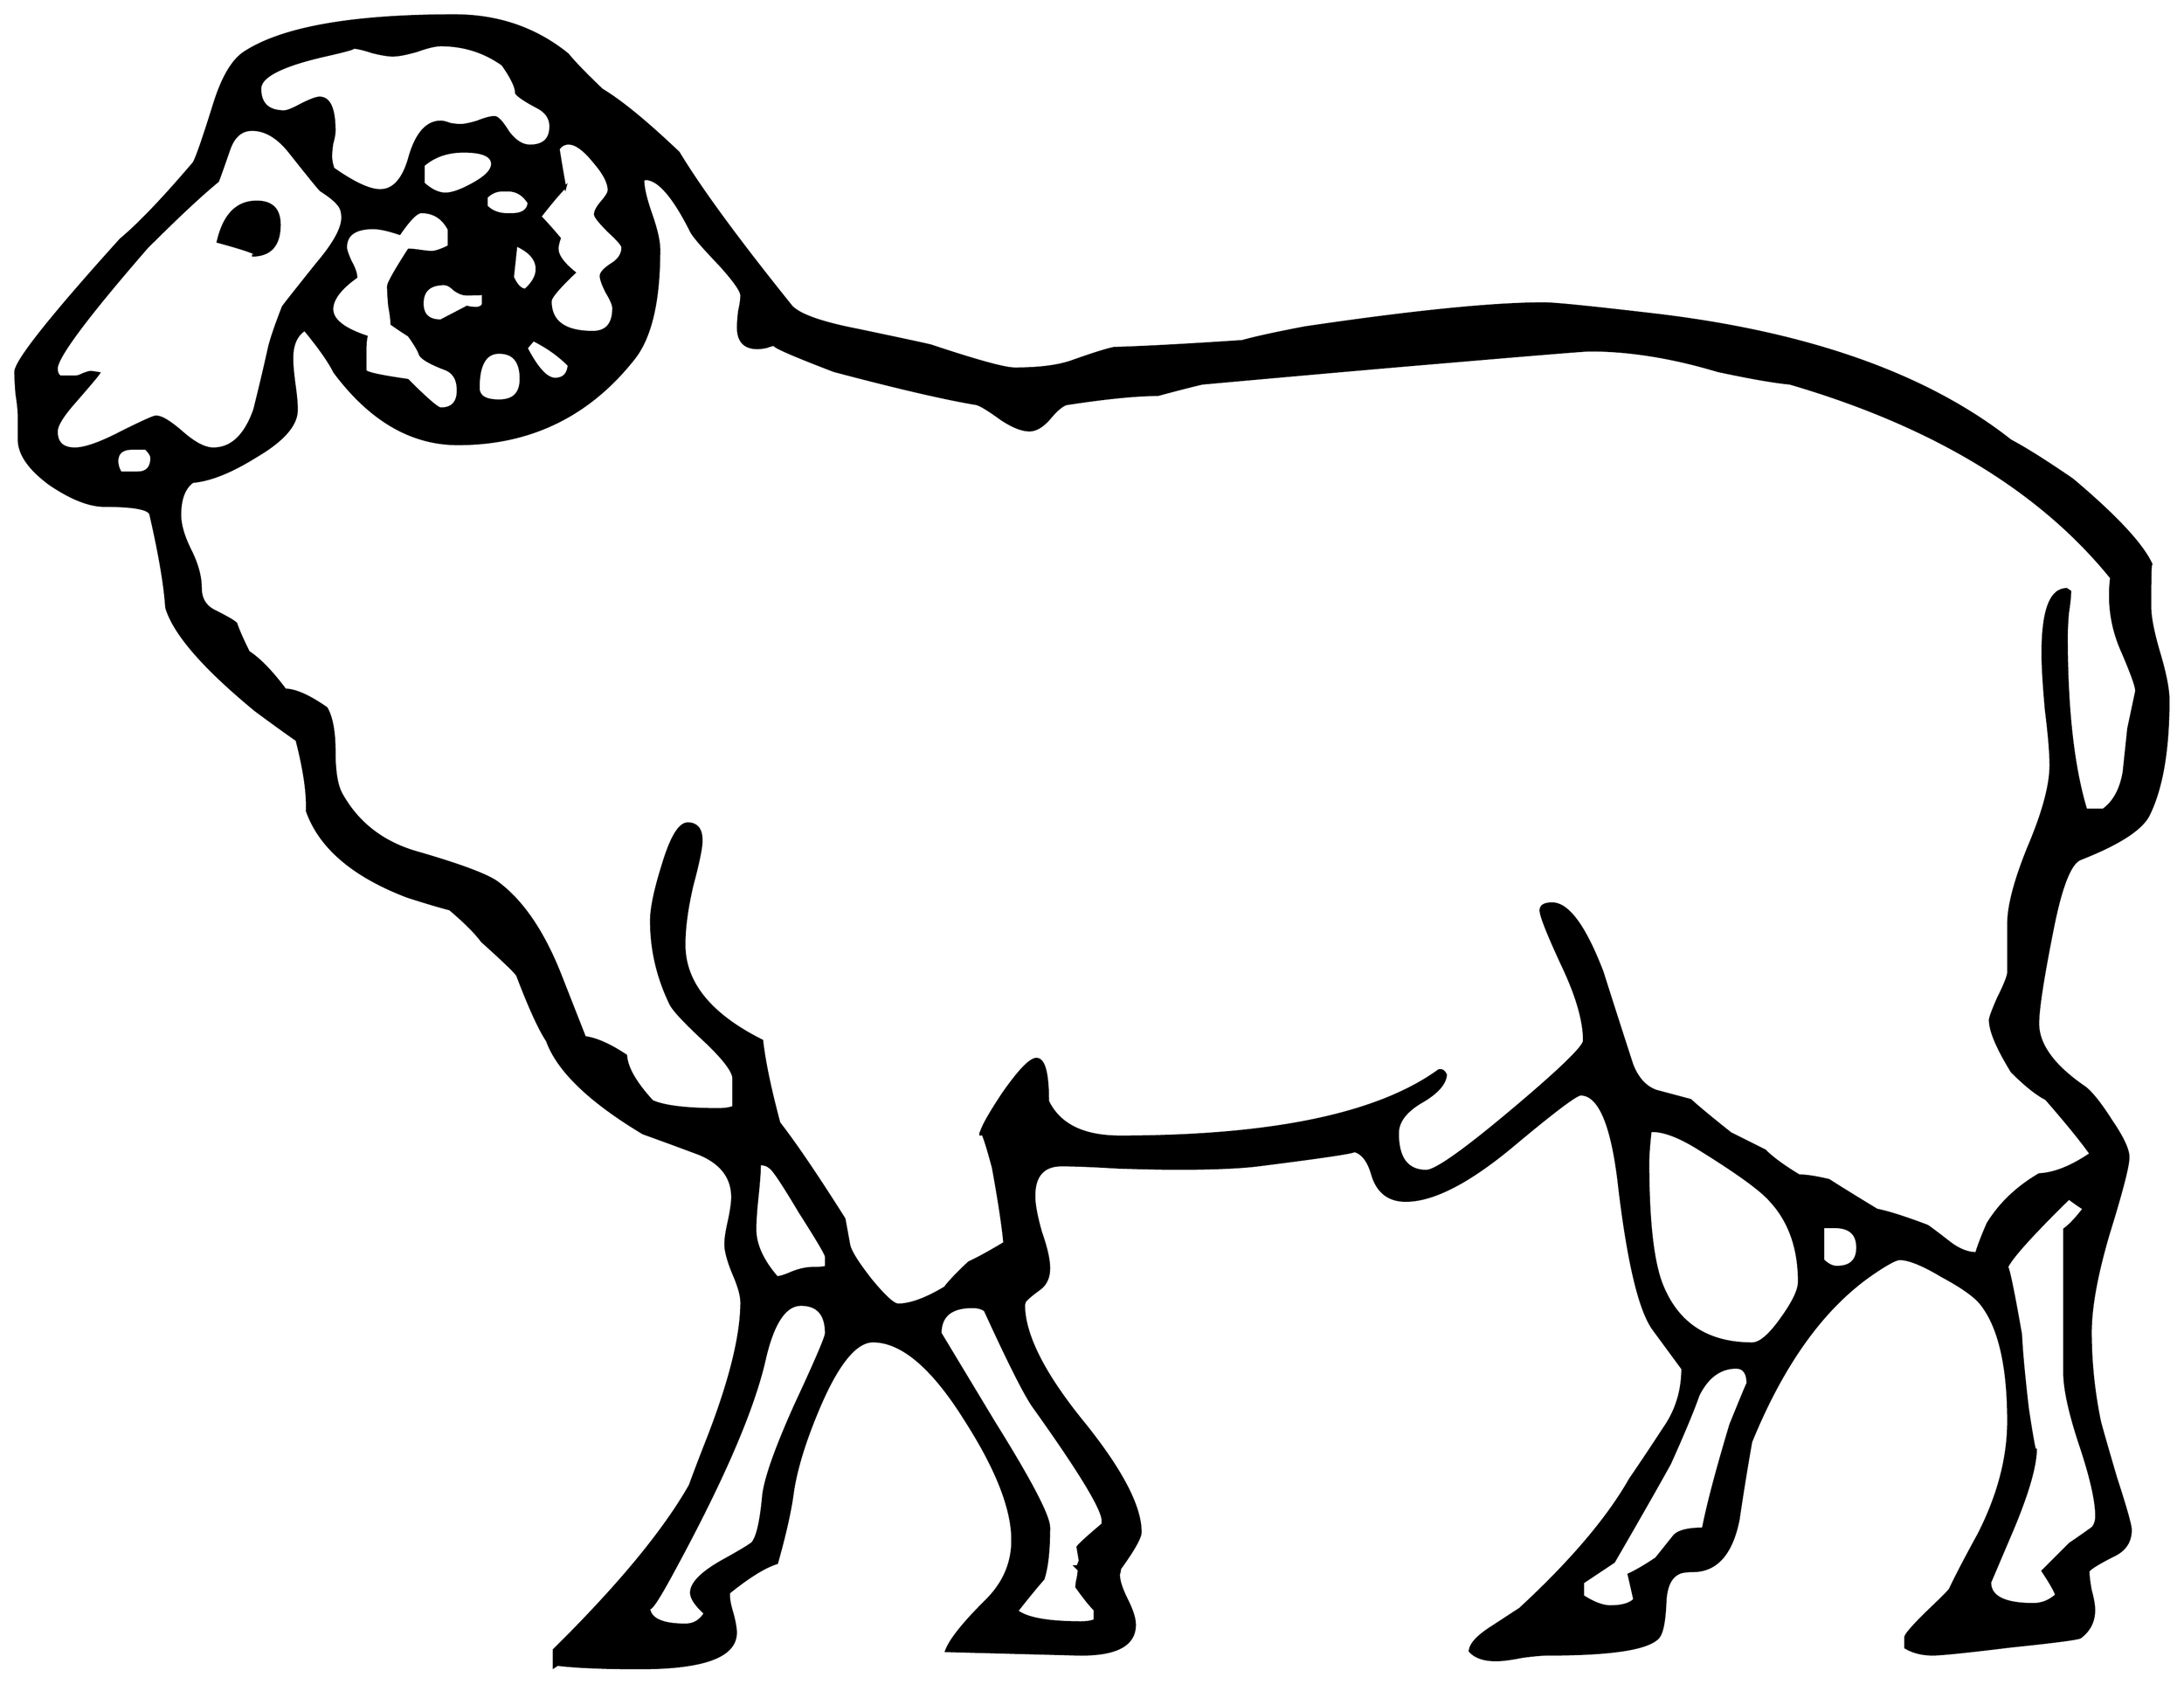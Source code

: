 


\begin{tikzpicture}[y=0.80pt, x=0.80pt, yscale=-1.0, xscale=1.0, inner sep=0pt, outer sep=0pt]
\begin{scope}[shift={(100.0,1774.0)},nonzero rule]
  \path[draw=.,fill=.,line width=1.600pt] (1947.0,-774.0) ..
    controls (1947.0,-730.667) and (1941.333,-697.333) ..
    (1930.0,-674.0) .. controls (1924.0,-661.333) and
    (1904.0,-648.333) .. (1870.0,-635.0) .. controls
    (1861.333,-631.667) and (1853.333,-611.667) .. (1846.0,-575.0) ..
    controls (1837.333,-531.667) and (1833.0,-503.667) ..
    (1833.0,-491.0) .. controls (1833.0,-472.333) and
    (1846.667,-453.667) .. (1874.0,-435.0) .. controls
    (1880.0,-430.333) and (1887.667,-420.667) .. (1897.0,-406.0) ..
    controls (1907.0,-391.333) and (1912.0,-380.667) ..
    (1912.0,-374.0) .. controls (1912.0,-366.667) and
    (1906.333,-344.667) .. (1895.0,-308.0) .. controls
    (1884.333,-272.0) and (1879.0,-243.0) .. (1879.0,-221.0) ..
    controls (1879.0,-195.0) and (1881.667,-169.0) ..
    (1887.0,-143.0) .. controls (1888.333,-137.667) and
    (1893.0,-121.333) .. (1901.0,-94.0) .. controls (1909.667,-67.333)
    and (1914.0,-52.0) .. (1914.0,-48.0) .. controls
    (1914.0,-38.0) and (1909.333,-30.667) .. (1900.0,-26.0) ..
    controls (1886.667,-19.333) and (1879.0,-14.667) .. (1877.0,-12.0)
    .. controls (1877.0,-8.0) and (1877.667,-2.333) .. (1879.0,5.0)
    .. controls (1881.0,12.333) and (1882.0,18.0) .. (1882.0,22.0)
    .. controls (1882.0,32.0) and (1878.0,40.0) .. (1870.0,46.0)
    .. controls (1868.0,47.333) and (1847.667,50.0) .. (1809.0,54.0)
    .. controls (1771.0,58.667) and (1748.333,61.0) .. (1741.0,61.0)
    .. controls (1731.667,61.0) and (1723.667,59.0) .. (1717.0,55.0)
    -- (1717.0,46.0) .. controls (1717.0,44.0) and (1722.667,37.333)
    .. (1734.0,26.0) .. controls (1748.0,12.667) and (1755.333,5.333)
    .. (1756.0,4.0) .. controls (1761.333,-7.333) and (1769.667,-23.333)
    .. (1781.0,-44.0) .. controls (1798.333,-78.0) and
    (1807.0,-111.0) .. (1807.0,-143.0) .. controls
    (1807.0,-191.667) and (1799.0,-226.0) .. (1783.0,-246.0) ..
    controls (1777.667,-252.667) and (1766.333,-260.667) ..
    (1749.0,-270.0) .. controls (1732.333,-280.0) and
    (1720.0,-285.0) .. (1712.0,-285.0) .. controls
    (1708.667,-285.0) and (1700.667,-280.667) .. (1688.0,-272.0) ..
    controls (1645.333,-242.667) and (1610.0,-193.667) ..
    (1582.0,-125.0) .. controls (1578.0,-102.333) and
    (1574.333,-79.667) .. (1571.0,-57.0) .. controls (1565.0,-27.0)
    and (1551.667,-12.0) .. (1531.0,-12.0) .. controls
    (1527.0,-12.0) and (1523.667,-11.667) .. (1521.0,-11.0) ..
    controls (1512.333,-8.333) and (1507.667,0.333) .. (1507.0,15.0) ..
    controls (1506.333,31.667) and (1504.333,42.0) .. (1501.0,46.0) ..
    controls (1492.333,56.0) and (1460.333,61.0) .. (1405.0,61.0) ..
    controls (1399.667,61.0) and (1392.0,61.667) .. (1382.0,63.0) ..
    controls (1372.0,65.0) and (1364.333,66.0) .. (1359.0,66.0) ..
    controls (1348.333,66.0) and (1340.667,63.333) .. (1336.0,58.0) ..
    controls (1336.667,52.0) and (1342.667,45.333) .. (1354.0,38.0) ..
    controls (1371.333,26.667) and (1380.0,21.0) .. (1380.0,21.0) ..
    controls (1424.667,-20.333) and (1456.667,-58.0) .. (1476.0,-92.0)
    .. controls (1486.0,-106.667) and (1496.0,-121.667) ..
    (1506.0,-137.0) .. controls (1516.667,-152.333) and
    (1522.0,-169.667) .. (1522.0,-189.0) .. controls
    (1522.0,-189.0) and (1513.667,-200.333) .. (1497.0,-223.0) ..
    controls (1485.0,-239.0) and (1475.0,-280.0) ..
    (1467.0,-346.0) .. controls (1461.0,-401.333) and
    (1449.667,-429.0) .. (1433.0,-429.0) .. controls
    (1429.0,-429.0) and (1408.333,-413.333) .. (1371.0,-382.0) ..
    controls (1333.667,-351.333) and (1303.333,-336.0) ..
    (1280.0,-336.0) .. controls (1265.333,-336.0) and
    (1255.667,-343.333) .. (1251.0,-358.0) .. controls
    (1247.0,-372.667) and (1240.333,-380.0) .. (1231.0,-380.0) ..
    controls (1246.333,-380.0) and (1219.667,-375.667) ..
    (1151.0,-367.0) .. controls (1135.0,-365.0) and
    (1111.333,-364.0) .. (1080.0,-364.0) .. controls
    (1068.667,-364.0) and (1051.667,-364.333) .. (1029.0,-365.0) ..
    controls (1007.0,-366.333) and (990.333,-367.0) ..
    (979.0,-367.0) .. controls (963.0,-367.0) and (955.0,-358.0)
    .. (955.0,-340.0) .. controls (955.0,-332.667) and
    (957.0,-322.0) .. (961.0,-308.0) .. controls (965.667,-294.667)
    and (968.0,-284.333) .. (968.0,-277.0) .. controls
    (968.0,-269.0) and (965.333,-263.0) .. (960.0,-259.0) ..
    controls (952.667,-253.667) and (948.333,-250.0) .. (947.0,-248.0)
    -- (947.0,-249.0) .. controls (947.0,-248.333) and
    (946.667,-247.0) .. (946.0,-245.0) .. controls (946.0,-219.0)
    and (963.0,-185.0) .. (997.0,-143.0) .. controls
    (1031.0,-101.0) and (1048.0,-68.667) .. (1048.0,-46.0) ..
    controls (1048.0,-41.333) and (1042.0,-30.667) .. (1030.0,-14.0)
    .. controls (1030.0,-12.667) and (1029.667,-11.0) ..
    (1029.0,-9.0) .. controls (1029.0,-3.667) and (1031.333,3.667) ..
    (1036.0,13.0) .. controls (1040.667,22.333) and (1043.0,29.667) ..
    (1043.0,35.0) .. controls (1043.0,53.0) and (1026.333,61.667) ..
    (993.0,61.0) -- (878.0,58.0) .. controls (881.333,48.667) and
    (892.667,34.333) .. (912.0,15.0) .. controls (928.0,-0.333) and
    (936.0,-18.333) .. (936.0,-39.0) .. controls (936.0,-66.333) and
    (922.333,-101.333) .. (895.0,-144.0) .. controls (866.333,-190.0)
    and (839.333,-213.0) .. (814.0,-213.0) .. controls
    (799.333,-213.0) and (784.0,-194.667) .. (768.0,-158.0) ..
    controls (755.333,-128.667) and (747.333,-103.333) .. (744.0,-82.0)
    .. controls (742.0,-66.0) and (737.333,-45.0) .. (730.0,-19.0)
    .. controls (719.333,-15.667) and (705.333,-7.0) .. (688.0,7.0) --
    (688.0,10.0) .. controls (688.0,13.333) and (689.0,18.333) ..
    (691.0,25.0) .. controls (693.0,32.333) and (694.0,38.0) ..
    (694.0,42.0) .. controls (694.0,62.667) and (666.0,73.0) ..
    (610.0,73.0) .. controls (578.667,73.0) and (554.667,72.0) ..
    (538.0,70.0) -- (535.0,72.0) -- (535.0,57.0) .. controls
    (591.667,1.0) and (631.333,-47.0) .. (654.0,-87.0) .. controls
    (657.333,-96.333) and (662.667,-110.333) .. (670.0,-129.0) ..
    controls (689.333,-179.0) and (699.0,-218.333) .. (699.0,-247.0)
    .. controls (699.0,-253.0) and (696.667,-261.333) ..
    (692.0,-272.0) .. controls (687.333,-283.333) and (685.0,-292.0)
    .. (685.0,-298.0) .. controls (685.0,-302.667) and
    (686.0,-309.333) .. (688.0,-318.0) .. controls (690.0,-327.333)
    and (691.0,-334.333) .. (691.0,-339.0) .. controls
    (691.0,-356.333) and (681.333,-369.0) .. (662.0,-377.0) ..
    controls (646.0,-383.0) and (629.667,-389.0) .. (613.0,-395.0)
    .. controls (566.333,-423.0) and (538.333,-450.0) ..
    (529.0,-476.0) .. controls (522.333,-486.0) and (513.667,-505.0)
    .. (503.0,-533.0) .. controls (502.333,-535.0) and
    (492.0,-545.0) .. (472.0,-563.0) .. controls (466.667,-570.333)
    and (457.333,-579.667) .. (444.0,-591.0) .. controls
    (436.0,-593.0) and (423.667,-596.667) .. (407.0,-602.0) ..
    controls (359.667,-620.0) and (330.333,-645.0) .. (319.0,-677.0)
    .. controls (319.667,-692.333) and (316.667,-713.0) ..
    (310.0,-739.0) .. controls (301.333,-745.0) and (289.333,-753.667)
    .. (274.0,-765.0) .. controls (228.667,-802.333) and
    (202.667,-832.333) .. (196.0,-855.0) .. controls (194.667,-875.0)
    and (190.0,-902.333) .. (182.0,-937.0) .. controls
    (180.0,-941.667) and (166.667,-944.0) .. (142.0,-944.0) ..
    controls (128.667,-944.0) and (112.667,-950.333) .. (94.0,-963.0)
    .. controls (76.0,-976.333) and (67.0,-989.333) ..
    (67.0,-1002.0) -- (67.0,-1023.0) .. controls (67.0,-1027.0)
    and (66.333,-1033.333) .. (65.0,-1042.0) .. controls
    (64.333,-1050.667) and (64.0,-1057.0) .. (64.0,-1061.0) ..
    controls (64.0,-1070.333) and (94.667,-1109.0) ..
    (156.0,-1177.0) .. controls (172.0,-1190.333) and
    (193.333,-1212.667) .. (220.0,-1244.0) .. controls
    (222.667,-1248.667) and (228.667,-1266.0) .. (238.0,-1296.0) ..
    controls (245.333,-1319.333) and (254.333,-1334.333) ..
    (265.0,-1341.0) .. controls (298.333,-1362.333) and
    (359.333,-1373.0) .. (448.0,-1373.0) .. controls
    (486.0,-1373.0) and (519.0,-1361.667) .. (547.0,-1339.0) ..
    controls (553.0,-1331.667) and (563.0,-1321.333) ..
    (577.0,-1308.0) .. controls (593.667,-1298.0) and
    (616.0,-1279.667) .. (644.0,-1253.0) .. controls
    (663.333,-1221.0) and (696.333,-1176.0) .. (743.0,-1118.0) ..
    controls (750.333,-1110.667) and (769.333,-1104.0) ..
    (800.0,-1098.0) .. controls (841.333,-1089.333) and
    (863.0,-1084.667) .. (865.0,-1084.0) .. controls
    (905.0,-1070.667) and (929.333,-1064.0) .. (938.0,-1064.0) ..
    controls (958.667,-1064.0) and (975.0,-1066.0) ..
    (987.0,-1070.0) .. controls (1005.667,-1076.667) and
    (1018.333,-1080.667) .. (1025.0,-1082.0) .. controls
    (1049.667,-1082.667) and (1087.0,-1084.667) .. (1137.0,-1088.0) ..
    controls (1149.0,-1091.333) and (1167.333,-1095.333) ..
    (1192.0,-1100.0) .. controls (1286.667,-1114.0) and
    (1356.333,-1121.0) .. (1401.0,-1121.0) .. controls
    (1410.333,-1121.0) and (1443.333,-1117.667) .. (1500.0,-1111.0) ..
    controls (1633.333,-1095.0) and (1736.333,-1058.333) ..
    (1809.0,-1001.0) .. controls (1821.667,-994.333) and
    (1839.667,-983.0) .. (1863.0,-967.0) .. controls
    (1901.0,-935.0) and (1924.0,-910.333) .. (1932.0,-893.0) ..
    controls (1931.333,-894.333) and (1931.0,-882.0) ..
    (1931.0,-856.0) .. controls (1931.0,-846.667) and
    (1933.667,-833.0) .. (1939.0,-815.0) .. controls
    (1944.333,-797.0) and (1947.0,-783.333) .. (1947.0,-774.0) --
    cycle(1884.0,-60.0) .. controls (1884.0,-73.333) and
    (1879.333,-94.0) .. (1870.0,-122.0) .. controls
    (1860.667,-150.0) and (1856.0,-171.333) .. (1856.0,-186.0) --
    (1856.0,-311.0) .. controls (1860.667,-314.333) and
    (1866.333,-320.333) .. (1873.0,-329.0) .. controls
    (1869.667,-331.0) and (1865.333,-334.0) .. (1860.0,-338.0) ..
    controls (1823.333,-302.0) and (1805.0,-281.0) ..
    (1805.0,-275.0) .. controls (1805.0,-287.0) and
    (1809.333,-268.333) .. (1818.0,-219.0) .. controls
    (1818.667,-204.333) and (1820.667,-182.667) .. (1824.0,-154.0) ..
    controls (1828.667,-123.333) and (1831.0,-111.667) ..
    (1831.0,-119.0) .. controls (1831.0,-104.333) and
    (1824.333,-81.0) .. (1811.0,-49.0) .. controls (1797.667,-17.667)
    and (1791.0,-2.0) .. (1791.0,-2.0) .. controls (1791.0,10.667)
    and (1803.667,17.0) .. (1829.0,17.0) .. controls (1836.333,17.0)
    and (1843.0,14.333) .. (1849.0,9.0) .. controls (1847.667,5.0)
    and (1843.667,-2.0) .. (1837.0,-12.0) .. controls
    (1842.333,-17.333) and (1850.333,-25.333) .. (1861.0,-36.0) ..
    controls (1867.0,-40.0) and (1873.667,-44.667) .. (1881.0,-50.0)
    .. controls (1883.0,-52.667) and (1884.0,-56.0) ..
    (1884.0,-60.0) -- cycle(1675.0,-295.0) .. controls
    (1675.0,-307.0) and (1668.333,-313.0) .. (1655.0,-313.0) --
    (1645.0,-313.0) -- (1645.0,-284.0) .. controls
    (1649.0,-280.0) and (1653.0,-278.0) .. (1657.0,-278.0) ..
    controls (1669.0,-278.0) and (1675.0,-283.667) ..
    (1675.0,-295.0) -- cycle(1624.0,-265.0) .. controls
    (1624.0,-294.333) and (1615.667,-318.0) .. (1599.0,-336.0) ..
    controls (1591.0,-345.333) and (1570.333,-360.333) ..
    (1537.0,-381.0) .. controls (1519.0,-392.333) and
    (1504.667,-397.667) .. (1494.0,-397.0) .. controls
    (1492.667,-384.333) and (1492.0,-375.333) .. (1492.0,-370.0) ..
    controls (1492.0,-320.667) and (1495.667,-285.667) ..
    (1503.0,-265.0) .. controls (1516.333,-229.0) and
    (1543.0,-211.0) .. (1583.0,-211.0) .. controls
    (1589.667,-211.0) and (1598.0,-218.0) .. (1608.0,-232.0) ..
    controls (1618.667,-246.667) and (1624.0,-257.667) ..
    (1624.0,-265.0) -- cycle(1919.0,-782.0) .. controls
    (1919.0,-786.0) and (1914.667,-798.0) .. (1906.0,-818.0) ..
    controls (1897.333,-838.0) and (1894.333,-859.0) ..
    (1897.0,-881.0) .. controls (1835.0,-957.667) and
    (1741.333,-1014.333) .. (1616.0,-1051.0) .. controls
    (1602.0,-1052.333) and (1581.0,-1056.0) .. (1553.0,-1062.0) ..
    controls (1513.0,-1074.0) and (1475.667,-1080.0) ..
    (1441.0,-1080.0) .. controls (1437.0,-1080.0) and
    (1396.0,-1076.667) .. (1318.0,-1070.0) .. controls
    (1270.0,-1066.0) and (1198.0,-1059.667) .. (1102.0,-1051.0) ..
    controls (1093.333,-1049.0) and (1080.333,-1045.667) ..
    (1063.0,-1041.0) .. controls (1044.333,-1041.0) and
    (1017.667,-1038.333) .. (983.0,-1033.0) .. controls
    (979.0,-1031.667) and (974.0,-1027.333) .. (968.0,-1020.0) ..
    controls (962.0,-1013.333) and (956.333,-1010.0) ..
    (951.0,-1010.0) .. controls (944.333,-1010.0) and
    (936.0,-1013.333) .. (926.0,-1020.0) .. controls
    (916.0,-1027.333) and (909.0,-1031.667) .. (905.0,-1033.0) ..
    controls (877.0,-1037.667) and (835.333,-1047.333) ..
    (780.0,-1062.0) .. controls (740.0,-1077.333) and
    (723.0,-1085.0) .. (729.0,-1085.0) .. controls
    (727.0,-1085.0) and (724.333,-1084.333) .. (721.0,-1083.0) ..
    controls (717.667,-1082.333) and (715.0,-1082.0) ..
    (713.0,-1082.0) .. controls (701.667,-1082.0) and
    (696.0,-1088.0) .. (696.0,-1100.0) .. controls
    (696.0,-1103.333) and (696.333,-1108.0) .. (697.0,-1114.0) ..
    controls (698.333,-1120.0) and (699.0,-1124.667) ..
    (699.0,-1128.0) .. controls (699.0,-1132.0) and
    (692.667,-1141.0) .. (680.0,-1155.0) .. controls
    (665.333,-1170.333) and (657.0,-1180.0) .. (655.0,-1184.0) ..
    controls (639.667,-1214.667) and (626.333,-1230.0) ..
    (615.0,-1230.0) -- (613.0,-1229.0) .. controls
    (613.0,-1222.333) and (615.333,-1212.333) .. (620.0,-1199.0) ..
    controls (624.667,-1185.667) and (627.0,-1175.333) ..
    (627.0,-1168.0) .. controls (627.0,-1123.333) and
    (619.667,-1091.667) .. (605.0,-1073.0) .. controls
    (565.667,-1023.0) and (514.333,-998.0) .. (451.0,-998.0) ..
    controls (410.333,-998.0) and (374.333,-1019.0) ..
    (343.0,-1061.0) .. controls (338.333,-1070.333) and
    (329.667,-1082.667) .. (317.0,-1098.0) .. controls
    (309.667,-1093.333) and (306.0,-1085.0) .. (306.0,-1073.0) ..
    controls (306.0,-1067.667) and (306.667,-1060.0) ..
    (308.0,-1050.0) .. controls (309.333,-1040.667) and
    (310.0,-1033.333) .. (310.0,-1028.0) .. controls
    (310.0,-1014.667) and (298.0,-1001.0) .. (274.0,-987.0) ..
    controls (252.667,-973.667) and (234.333,-966.333) .. (219.0,-965.0)
    .. controls (211.667,-959.667) and (208.0,-950.0) ..
    (208.0,-936.0) .. controls (208.0,-927.333) and (211.0,-917.0)
    .. (217.0,-905.0) .. controls (223.0,-893.0) and
    (226.0,-882.0) .. (226.0,-872.0) .. controls (226.0,-862.667)
    and (230.0,-856.0) .. (238.0,-852.0) .. controls
    (248.667,-846.667) and (255.0,-843.0) .. (257.0,-841.0) ..
    controls (259.0,-835.0) and (262.667,-826.667) .. (268.0,-816.0)
    .. controls (277.333,-810.0) and (288.0,-799.0) ..
    (300.0,-783.0) .. controls (308.667,-783.0) and (320.667,-777.667)
    .. (336.0,-767.0) .. controls (340.667,-759.0) and
    (343.0,-746.333) .. (343.0,-729.0) .. controls (343.0,-711.667)
    and (345.0,-699.333) .. (349.0,-692.0) .. controls
    (363.0,-666.667) and (384.667,-649.667) .. (414.0,-641.0) ..
    controls (453.333,-629.667) and (477.333,-620.667) .. (486.0,-614.0)
    .. controls (507.333,-598.0) and (525.333,-571.667) ..
    (540.0,-535.0) .. controls (547.333,-516.333) and (554.667,-497.667)
    .. (562.0,-479.0) .. controls (572.0,-477.667) and
    (584.0,-472.333) .. (598.0,-463.0) .. controls (598.667,-452.333)
    and (606.333,-439.0) .. (621.0,-423.0) .. controls
    (631.667,-418.333) and (651.0,-416.0) .. (679.0,-416.0) ..
    controls (684.333,-416.0) and (688.667,-416.667) .. (692.0,-418.0)
    -- (692.0,-443.0) .. controls (692.0,-449.0) and
    (684.0,-459.667) .. (668.0,-475.0) .. controls (650.0,-491.667)
    and (639.667,-502.667) .. (637.0,-508.0) .. controls
    (625.667,-531.333) and (620.0,-555.667) .. (620.0,-581.0) ..
    controls (620.0,-591.667) and (623.333,-607.667) .. (630.0,-629.0)
    .. controls (637.333,-653.667) and (644.667,-666.0) ..
    (652.0,-666.0) .. controls (660.0,-666.0) and (664.0,-661.0)
    .. (664.0,-651.0) .. controls (664.0,-645.0) and
    (661.333,-632.0) .. (656.0,-612.0) .. controls (651.333,-592.0)
    and (649.0,-574.667) .. (649.0,-560.0) .. controls
    (649.0,-526.667) and (671.667,-498.667) .. (717.0,-476.0) ..
    controls (719.0,-458.0) and (724.0,-434.0) .. (732.0,-404.0)
    .. controls (746.0,-386.0) and (765.0,-358.0) ..
    (789.0,-320.0) .. controls (789.0,-320.0) and (790.333,-312.667)
    .. (793.0,-298.0) .. controls (793.667,-292.667) and
    (800.0,-282.333) .. (812.0,-267.0) .. controls (824.0,-252.333)
    and (832.0,-245.0) .. (836.0,-245.0) .. controls
    (846.667,-245.0) and (860.333,-250.0) .. (877.0,-260.0) ..
    controls (881.0,-265.333) and (888.0,-272.667) .. (898.0,-282.0)
    .. controls (905.333,-285.333) and (915.667,-291.0) ..
    (929.0,-299.0) .. controls (927.667,-313.667) and (924.333,-335.667)
    .. (919.0,-365.0) .. controls (911.667,-392.333) and
    (908.0,-401.667) .. (908.0,-393.0) .. controls (908.0,-397.667)
    and (914.667,-410.0) .. (928.0,-430.0) .. controls
    (942.0,-450.0) and (951.667,-460.0) .. (957.0,-460.0) ..
    controls (963.667,-460.0) and (967.0,-447.667) .. (967.0,-423.0)
    .. controls (977.0,-402.333) and (998.0,-392.0) ..
    (1030.0,-392.0) .. controls (1162.667,-392.0) and
    (1255.667,-411.333) .. (1309.0,-450.0) .. controls
    (1311.667,-450.667) and (1313.667,-449.333) .. (1315.0,-446.0) ..
    controls (1314.333,-438.0) and (1307.0,-430.0) ..
    (1293.0,-422.0) .. controls (1279.667,-414.0) and
    (1273.0,-405.0) .. (1273.0,-395.0) .. controls
    (1273.0,-373.0) and (1281.333,-362.0) .. (1298.0,-362.0) ..
    controls (1306.0,-362.0) and (1331.0,-379.667) ..
    (1373.0,-415.0) .. controls (1415.0,-450.333) and
    (1436.0,-470.667) .. (1436.0,-476.0) .. controls
    (1436.0,-493.333) and (1429.667,-515.333) .. (1417.0,-542.0) ..
    controls (1404.333,-569.333) and (1398.0,-585.333) ..
    (1398.0,-590.0) .. controls (1398.0,-594.0) and
    (1401.333,-596.0) .. (1408.0,-596.0) .. controls
    (1422.0,-596.0) and (1436.667,-576.0) .. (1452.0,-536.0) ..
    controls (1460.667,-508.667) and (1469.333,-481.667) ..
    (1478.0,-455.0) .. controls (1482.667,-443.0) and
    (1489.667,-435.333) .. (1499.0,-432.0) .. controls
    (1509.0,-429.333) and (1519.0,-426.667) .. (1529.0,-424.0) ..
    controls (1536.333,-417.333) and (1548.0,-407.667) ..
    (1564.0,-395.0) .. controls (1570.667,-391.667) and
    (1580.667,-386.667) .. (1594.0,-380.0) .. controls
    (1600.667,-373.333) and (1610.667,-366.0) .. (1624.0,-358.0) ..
    controls (1630.0,-358.0) and (1638.667,-356.667) ..
    (1650.0,-354.0) .. controls (1659.333,-348.0) and
    (1673.333,-339.333) .. (1692.0,-328.0) .. controls
    (1702.0,-326.0) and (1716.667,-321.333) .. (1736.0,-314.0) ..
    controls (1737.333,-313.333) and (1744.0,-308.333) ..
    (1756.0,-299.0) .. controls (1764.0,-293.0) and
    (1771.667,-290.0) .. (1779.0,-290.0) .. controls
    (1781.0,-296.667) and (1784.333,-305.333) .. (1789.0,-316.0) ..
    controls (1799.667,-333.333) and (1814.667,-347.667) ..
    (1834.0,-359.0) .. controls (1847.333,-359.667) and
    (1862.333,-365.667) .. (1879.0,-377.0) .. controls
    (1871.0,-388.333) and (1858.0,-404.333) .. (1840.0,-425.0) ..
    controls (1832.0,-429.0) and (1822.0,-437.0) ..
    (1810.0,-449.0) .. controls (1797.333,-469.667) and
    (1791.0,-484.667) .. (1791.0,-494.0) .. controls
    (1791.0,-496.0) and (1793.333,-502.333) .. (1798.0,-513.0) ..
    controls (1803.333,-523.667) and (1806.333,-531.0) ..
    (1807.0,-535.0) .. controls (1807.0,-537.0) and
    (1807.0,-551.333) .. (1807.0,-578.0) .. controls
    (1807.0,-594.0) and (1813.0,-616.667) .. (1825.0,-646.0) ..
    controls (1837.667,-676.0) and (1844.0,-699.667) ..
    (1844.0,-717.0) .. controls (1844.0,-727.667) and
    (1842.667,-743.667) .. (1840.0,-765.0) .. controls
    (1838.0,-787.0) and (1837.0,-803.667) .. (1837.0,-815.0) ..
    controls (1837.0,-852.333) and (1844.0,-871.0) ..
    (1858.0,-871.0) -- (1861.0,-869.0) .. controls
    (1861.0,-865.0) and (1860.333,-858.667) .. (1859.0,-850.0) ..
    controls (1858.333,-841.333) and (1858.0,-834.667) ..
    (1858.0,-830.0) .. controls (1858.0,-766.0) and
    (1863.667,-715.333) .. (1875.0,-678.0) -- (1890.0,-678.0) ..
    controls (1899.333,-684.667) and (1905.333,-695.667) ..
    (1908.0,-711.0) .. controls (1909.333,-723.667) and
    (1910.667,-736.333) .. (1912.0,-749.0) .. controls
    (1916.667,-771.0) and (1919.0,-782.0) .. (1919.0,-782.0) --
    cycle(595.0,-1170.0) .. controls (595.0,-1172.0) and
    (591.0,-1176.667) .. (583.0,-1184.0) .. controls
    (575.0,-1192.0) and (571.0,-1197.0) .. (571.0,-1199.0) ..
    controls (571.0,-1201.667) and (573.0,-1205.333) ..
    (577.0,-1210.0) .. controls (581.0,-1214.667) and
    (583.0,-1218.0) .. (583.0,-1220.0) .. controls
    (583.0,-1226.667) and (578.667,-1235.0) .. (570.0,-1245.0) ..
    controls (561.333,-1255.667) and (554.0,-1261.0) ..
    (548.0,-1261.0) .. controls (544.0,-1261.0) and
    (541.0,-1259.333) .. (539.0,-1256.0) .. controls
    (543.0,-1231.333) and (545.0,-1220.333) .. (545.0,-1223.0) ..
    controls (539.667,-1217.667) and (532.333,-1209.0) ..
    (523.0,-1197.0) .. controls (527.0,-1193.0) and
    (532.667,-1186.667) .. (540.0,-1178.0) .. controls
    (538.667,-1174.0) and (538.0,-1171.0) .. (538.0,-1169.0) ..
    controls (538.0,-1163.0) and (543.0,-1156.0) ..
    (553.0,-1148.0) .. controls (539.0,-1134.667) and
    (532.0,-1126.333) .. (532.0,-1123.0) .. controls
    (532.0,-1105.0) and (544.333,-1096.0) .. (569.0,-1096.0) ..
    controls (581.0,-1096.0) and (587.0,-1103.0) ..
    (587.0,-1117.0) .. controls (587.0,-1119.667) and
    (585.0,-1124.333) .. (581.0,-1131.0) .. controls
    (577.667,-1137.667) and (576.0,-1142.333) .. (576.0,-1145.0) ..
    controls (576.0,-1147.667) and (579.0,-1151.0) ..
    (585.0,-1155.0) .. controls (591.667,-1159.0) and
    (595.0,-1164.0) .. (595.0,-1170.0) -- cycle(513.0,-1209.0)
    .. controls (508.333,-1216.333) and (502.333,-1220.0) ..
    (495.0,-1220.0) -- (490.0,-1220.0) .. controls
    (484.667,-1220.0) and (480.0,-1218.0) .. (476.0,-1214.0) --
    (476.0,-1206.0) .. controls (480.667,-1201.333) and
    (486.667,-1199.0) .. (494.0,-1199.0) -- (498.0,-1199.0) ..
    controls (507.333,-1199.0) and (512.333,-1202.333) ..
    (513.0,-1209.0) -- cycle(532.0,-1276.0) .. controls
    (532.0,-1283.333) and (528.0,-1289.0) .. (520.0,-1293.0) ..
    controls (510.0,-1298.333) and (504.0,-1302.333) ..
    (502.0,-1305.0) .. controls (502.0,-1310.333) and
    (498.0,-1318.667) .. (490.0,-1330.0) .. controls
    (474.0,-1341.333) and (456.0,-1347.0) .. (436.0,-1347.0) ..
    controls (431.333,-1347.0) and (424.333,-1345.333) ..
    (415.0,-1342.0) .. controls (405.667,-1339.333) and
    (398.667,-1338.0) .. (394.0,-1338.0) .. controls
    (390.0,-1338.0) and (384.0,-1339.0) .. (376.0,-1341.0) ..
    controls (368.0,-1343.667) and (362.0,-1345.0) ..
    (358.0,-1345.0) .. controls (363.333,-1345.0) and
    (355.667,-1342.667) .. (335.0,-1338.0) .. controls
    (297.0,-1329.333) and (278.0,-1319.667) .. (278.0,-1309.0) ..
    controls (278.0,-1295.667) and (285.0,-1289.0) ..
    (299.0,-1289.0) .. controls (301.667,-1289.0) and
    (306.667,-1291.0) .. (314.0,-1295.0) .. controls
    (322.0,-1299.0) and (327.333,-1301.0) .. (330.0,-1301.0) ..
    controls (338.667,-1301.0) and (343.0,-1291.333) ..
    (343.0,-1272.0) .. controls (343.0,-1269.333) and
    (342.333,-1265.667) .. (341.0,-1261.0) .. controls
    (340.333,-1256.333) and (340.0,-1252.667) .. (340.0,-1250.0) ..
    controls (340.0,-1246.667) and (340.667,-1243.0) ..
    (342.0,-1239.0) .. controls (360.0,-1226.333) and
    (373.667,-1220.0) .. (383.0,-1220.0) .. controls
    (395.0,-1220.0) and (403.667,-1230.0) .. (409.0,-1250.0) ..
    controls (415.0,-1270.0) and (424.0,-1280.0) ..
    (436.0,-1280.0) .. controls (438.0,-1280.0) and
    (440.667,-1279.333) .. (444.0,-1278.0) .. controls
    (448.0,-1277.333) and (451.0,-1277.0) .. (453.0,-1277.0) ..
    controls (456.333,-1277.0) and (461.333,-1278.0) ..
    (468.0,-1280.0) .. controls (474.667,-1282.667) and
    (479.667,-1284.0) .. (483.0,-1284.0) .. controls
    (485.667,-1284.0) and (489.667,-1279.667) .. (495.0,-1271.0) ..
    controls (501.0,-1263.0) and (507.333,-1259.0) ..
    (514.0,-1259.0) .. controls (526.0,-1259.0) and
    (532.0,-1264.667) .. (532.0,-1276.0) -- cycle(481.0,-1243.0)
    .. controls (481.0,-1250.333) and (472.667,-1254.0) ..
    (456.0,-1254.0) .. controls (442.0,-1254.0) and
    (430.333,-1250.0) .. (421.0,-1242.0) -- (421.0,-1226.0) ..
    controls (427.667,-1220.0) and (434.0,-1217.0) ..
    (440.0,-1217.0) .. controls (446.0,-1217.0) and
    (454.333,-1220.0) .. (465.0,-1226.0) .. controls
    (475.667,-1232.0) and (481.0,-1237.667) .. (481.0,-1243.0) --
    cycle(520.0,-1151.0) .. controls (520.0,-1159.667) and
    (514.0,-1166.667) .. (502.0,-1172.0) -- (499.0,-1144.0) ..
    controls (502.333,-1136.667) and (506.0,-1133.0) ..
    (510.0,-1133.0) .. controls (516.667,-1139.0) and
    (520.0,-1145.0) .. (520.0,-1151.0) -- cycle(548.0,-1067.0)
    .. controls (539.333,-1075.667) and (529.0,-1083.0) ..
    (517.0,-1089.0) -- (511.0,-1082.0) .. controls
    (520.333,-1064.0) and (528.667,-1055.0) .. (536.0,-1055.0) ..
    controls (543.333,-1055.0) and (547.333,-1059.0) ..
    (548.0,-1067.0) -- cycle(1579.0,-176.0) .. controls
    (1579.0,-185.333) and (1575.667,-190.0) .. (1569.0,-190.0) ..
    controls (1555.0,-190.0) and (1544.0,-182.0) ..
    (1536.0,-166.0) .. controls (1531.333,-152.667) and
    (1523.0,-132.667) .. (1511.0,-106.0) .. controls
    (1500.333,-86.667) and (1484.0,-58.0) .. (1462.0,-20.0) ..
    controls (1456.0,-16.0) and (1447.0,-10.0) .. (1435.0,-2.0)
    -- (1435.0,10.0) .. controls (1444.333,16.0) and (1452.333,19.0)
    .. (1459.0,19.0) .. controls (1469.0,19.0) and (1476.0,17.0)
    .. (1480.0,13.0) .. controls (1476.667,-1.667) and (1475.0,-9.0)
    .. (1475.0,-9.0) .. controls (1481.0,-11.667) and
    (1489.0,-16.333) .. (1499.0,-23.0) .. controls (1504.333,-29.667)
    and (1509.667,-36.333) .. (1515.0,-43.0) .. controls
    (1519.0,-47.0) and (1527.333,-49.0) .. (1540.0,-49.0) ..
    controls (1544.0,-69.667) and (1552.0,-100.0) ..
    (1564.0,-140.0) .. controls (1574.0,-164.667) and
    (1579.0,-176.667) .. (1579.0,-176.0) -- cycle(473.0,-1121.0)
    -- (473.0,-1130.0) .. controls (475.0,-1129.333) and
    (470.0,-1129.0) .. (458.0,-1129.0) .. controls
    (455.333,-1129.0) and (452.0,-1130.333) .. (448.0,-1133.0) ..
    controls (444.667,-1136.333) and (441.667,-1138.0) ..
    (439.0,-1138.0) .. controls (426.333,-1138.0) and
    (420.0,-1132.333) .. (420.0,-1121.0) .. controls
    (420.0,-1111.0) and (425.333,-1106.0) .. (436.0,-1106.0) ..
    controls (436.0,-1106.0) and (443.667,-1110.0) ..
    (459.0,-1118.0) .. controls (461.0,-1117.333) and
    (464.0,-1117.0) .. (468.0,-1117.0) .. controls
    (471.333,-1117.667) and (473.0,-1119.0) .. (473.0,-1121.0) --
    cycle(506.0,-1055.0) .. controls (506.0,-1070.333) and
    (499.667,-1078.0) .. (487.0,-1078.0) .. controls
    (475.0,-1078.0) and (469.0,-1067.667) .. (469.0,-1047.0) ..
    controls (469.0,-1039.667) and (475.0,-1036.0) ..
    (487.0,-1036.0) .. controls (499.667,-1036.0) and
    (506.0,-1042.333) .. (506.0,-1055.0) -- cycle(451.0,-1045.0)
    .. controls (451.0,-1055.0) and (447.0,-1061.333) ..
    (439.0,-1064.0) .. controls (427.0,-1068.667) and
    (420.0,-1072.667) .. (418.0,-1076.0) .. controls
    (416.667,-1080.0) and (413.333,-1085.667) .. (408.0,-1093.0) ..
    controls (404.667,-1095.0) and (399.667,-1098.333) ..
    (393.0,-1103.0) .. controls (393.0,-1106.333) and
    (392.333,-1111.667) .. (391.0,-1119.0) .. controls
    (390.333,-1126.333) and (390.0,-1132.0) .. (390.0,-1136.0) ..
    controls (390.0,-1138.667) and (396.0,-1149.333) ..
    (408.0,-1168.0) .. controls (410.0,-1168.0) and
    (413.333,-1167.667) .. (418.0,-1167.0) .. controls
    (422.667,-1166.333) and (426.0,-1166.0) .. (428.0,-1166.0) ..
    controls (431.333,-1166.0) and (436.333,-1167.667) ..
    (443.0,-1171.0) -- (443.0,-1186.0) .. controls
    (437.667,-1196.0) and (429.667,-1201.0) .. (419.0,-1201.0) ..
    controls (415.0,-1201.0) and (408.667,-1194.667) ..
    (400.0,-1182.0) .. controls (390.0,-1185.333) and
    (382.333,-1187.0) .. (377.0,-1187.0) .. controls
    (361.0,-1187.0) and (353.0,-1181.333) .. (353.0,-1170.0) ..
    controls (353.0,-1168.0) and (354.333,-1164.0) ..
    (357.0,-1158.0) .. controls (360.333,-1152.0) and
    (362.0,-1147.333) .. (362.0,-1144.0) .. controls
    (348.0,-1134.0) and (341.0,-1124.667) .. (341.0,-1116.0) ..
    controls (341.0,-1106.667) and (351.0,-1098.667) ..
    (371.0,-1092.0) .. controls (370.333,-1088.667) and
    (370.0,-1084.667) .. (370.0,-1080.0) -- (370.0,-1062.0) ..
    controls (371.333,-1060.0) and (383.667,-1057.333) ..
    (407.0,-1054.0) .. controls (423.667,-1037.333) and
    (433.333,-1029.0) .. (436.0,-1029.0) .. controls
    (446.0,-1029.0) and (451.0,-1034.333) .. (451.0,-1045.0) --
    cycle(350.0,-1196.0) .. controls (350.0,-1201.333) and
    (348.667,-1205.333) .. (346.0,-1208.0) .. controls
    (343.333,-1211.333) and (338.333,-1215.333) .. (331.0,-1220.0) ..
    controls (329.0,-1222.0) and (320.333,-1232.667) ..
    (305.0,-1252.0) .. controls (294.333,-1266.0) and
    (283.0,-1273.0) .. (271.0,-1273.0) .. controls
    (261.667,-1273.0) and (255.0,-1267.333) .. (251.0,-1256.0) ..
    controls (245.0,-1238.667) and (241.667,-1229.333) ..
    (241.0,-1228.0) .. controls (226.333,-1216.0) and
    (205.667,-1196.667) .. (179.0,-1170.0) .. controls
    (126.333,-1109.333) and (100.0,-1074.0) .. (100.0,-1064.0) ..
    controls (100.0,-1060.667) and (101.0,-1058.333) ..
    (103.0,-1057.0) -- (117.0,-1057.0) .. controls
    (118.333,-1057.0) and (120.333,-1057.667) .. (123.0,-1059.0) ..
    controls (126.333,-1060.333) and (128.667,-1061.0) ..
    (130.0,-1061.0) .. controls (130.667,-1061.0) and
    (133.0,-1060.667) .. (137.0,-1060.0) .. controls
    (136.333,-1058.667) and (129.333,-1050.333) .. (116.0,-1035.0) ..
    controls (105.333,-1023.0) and (100.0,-1014.333) ..
    (100.0,-1009.0) .. controls (100.0,-999.0) and
    (105.333,-994.0) .. (116.0,-994.0) .. controls (124.667,-994.0)
    and (138.0,-998.667) .. (156.0,-1008.0) .. controls
    (174.667,-1017.333) and (185.0,-1022.0) .. (187.0,-1022.0) ..
    controls (191.667,-1022.0) and (199.333,-1017.333) ..
    (210.0,-1008.0) .. controls (220.667,-998.667) and
    (229.667,-994.0) .. (237.0,-994.0) .. controls (253.0,-994.0)
    and (265.0,-1005.333) .. (273.0,-1028.0) .. controls
    (277.667,-1046.667) and (282.0,-1065.0) .. (286.0,-1083.0) ..
    controls (288.0,-1091.0) and (292.0,-1102.667) ..
    (298.0,-1118.0) .. controls (299.333,-1120.0) and
    (309.333,-1132.667) .. (328.0,-1156.0) .. controls
    (342.667,-1173.333) and (350.0,-1186.667) .. (350.0,-1196.0) --
    cycle(183.0,-986.0) .. controls (183.0,-988.0) and
    (181.333,-990.667) .. (178.0,-994.0) -- (166.0,-994.0) ..
    controls (157.333,-994.0) and (153.0,-990.333) .. (153.0,-983.0)
    .. controls (153.0,-979.667) and (154.0,-976.333) ..
    (156.0,-973.0) -- (171.0,-973.0) .. controls (179.0,-973.0)
    and (183.0,-977.333) .. (183.0,-986.0) -- cycle(773.0,-278.0)
    -- (773.0,-287.0) .. controls (773.0,-289.0) and
    (765.333,-302.0) .. (750.0,-326.0) .. controls (735.333,-350.667)
    and (726.667,-363.667) .. (724.0,-365.0) .. controls
    (722.0,-367.0) and (719.0,-368.0) .. (715.0,-368.0) ..
    controls (715.0,-362.0) and (714.333,-352.667) .. (713.0,-340.0)
    .. controls (711.667,-327.333) and (711.0,-317.667) ..
    (711.0,-311.0) .. controls (711.0,-297.667) and (717.333,-283.667)
    .. (730.0,-269.0) .. controls (732.667,-269.0) and
    (737.0,-270.333) .. (743.0,-273.0) .. controls (749.667,-275.667)
    and (755.667,-277.0) .. (761.0,-277.0) .. controls
    (766.333,-277.0) and (770.333,-277.333) .. (773.0,-278.0) --
    cycle(1015.0,-53.0) -- (1015.0,-56.0) .. controls
    (1015.0,-66.0) and (995.0,-99.0) .. (955.0,-155.0) ..
    controls (947.667,-165.0) and (933.333,-193.333) .. (912.0,-240.0)
    .. controls (909.333,-242.0) and (905.667,-243.0) ..
    (901.0,-243.0) .. controls (882.333,-243.0) and (873.0,-235.333)
    .. (873.0,-220.0) .. controls (873.0,-220.0) and
    (888.667,-194.0) .. (920.0,-142.0) .. controls (952.0,-90.667)
    and (968.0,-60.0) .. (968.0,-50.0) .. controls (968.0,-30.0)
    and (966.333,-15.0) .. (963.0,-5.0) .. controls (957.667,1.0)
    and (950.0,10.333) .. (940.0,23.0) .. controls (948.667,29.667)
    and (967.333,33.0) .. (996.0,33.0) .. controls (1001.333,33.0)
    and (1005.333,32.333) .. (1008.0,31.0) -- (1008.0,22.0) ..
    controls (1004.0,18.0) and (998.667,11.333) .. (992.0,2.0) ..
    controls (992.0,0.0) and (992.333,-2.333) .. (993.0,-5.0) ..
    controls (993.667,-8.333) and (994.0,-11.0) .. (994.0,-13.0) --
    (991.0,-16.0) -- (993.0,-16.0) -- (995.0,-21.0) --
    (993.0,-33.0) .. controls (995.0,-35.667) and (1002.333,-42.333)
    .. (1015.0,-53.0) -- cycle(773.0,-220.0) .. controls
    (773.0,-236.667) and (765.667,-245.0) .. (751.0,-245.0) ..
    controls (737.0,-245.0) and (726.333,-228.667) .. (719.0,-196.0)
    .. controls (709.0,-152.667) and (682.667,-91.667) ..
    (640.0,-13.0) .. controls (625.333,14.333) and (618.0,25.0) ..
    (618.0,19.0) .. controls (618.0,29.667) and (628.667,35.0) ..
    (650.0,35.0) .. controls (657.333,35.0) and (663.0,31.667) ..
    (667.0,25.0) .. controls (659.0,17.667) and (655.0,11.667) ..
    (655.0,7.0) .. controls (655.0,-1.0) and (663.667,-10.0) ..
    (681.0,-20.0) .. controls (699.0,-30.0) and (708.333,-35.667) ..
    (709.0,-37.0) .. controls (713.0,-42.333) and (716.0,-55.667) ..
    (718.0,-77.0) .. controls (719.333,-91.667) and (728.667,-118.333)
    .. (746.0,-157.0) .. controls (764.0,-195.667) and
    (773.0,-216.667) .. (773.0,-220.0) -- cycle(295.0,-1190.0) ..
    controls (295.0,-1172.0) and (287.0,-1163.0) ..
    (271.0,-1163.0) .. controls (280.333,-1163.0) and
    (270.333,-1167.0) .. (241.0,-1175.0) .. controls
    (246.333,-1198.333) and (257.667,-1210.0) .. (275.0,-1210.0) ..
    controls (288.333,-1210.0) and (295.0,-1203.333) ..
    (295.0,-1190.0) -- cycle;
\end{scope}

\end{tikzpicture}

